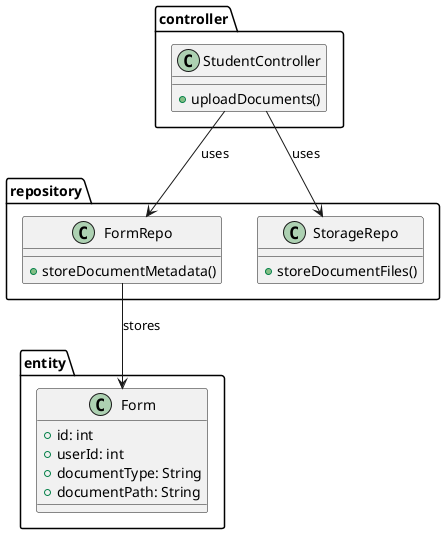 ; filepath: /home/slightlywind/Repositories/Legacy/SWD392/class_diagrams/upload_documents.puml
@startuml
package controller {
    class StudentController {
        +uploadDocuments()
    }
}

package repository {
    class FormRepo {
        +storeDocumentMetadata()
    }

    class StorageRepo {
        +storeDocumentFiles()
    }
}

package entity {
    class Form {
        +id: int
        +userId: int
        +documentType: String
        +documentPath: String
    }
}

StudentController --> FormRepo : uses
StudentController --> StorageRepo : uses
FormRepo --> Form : stores
@enduml